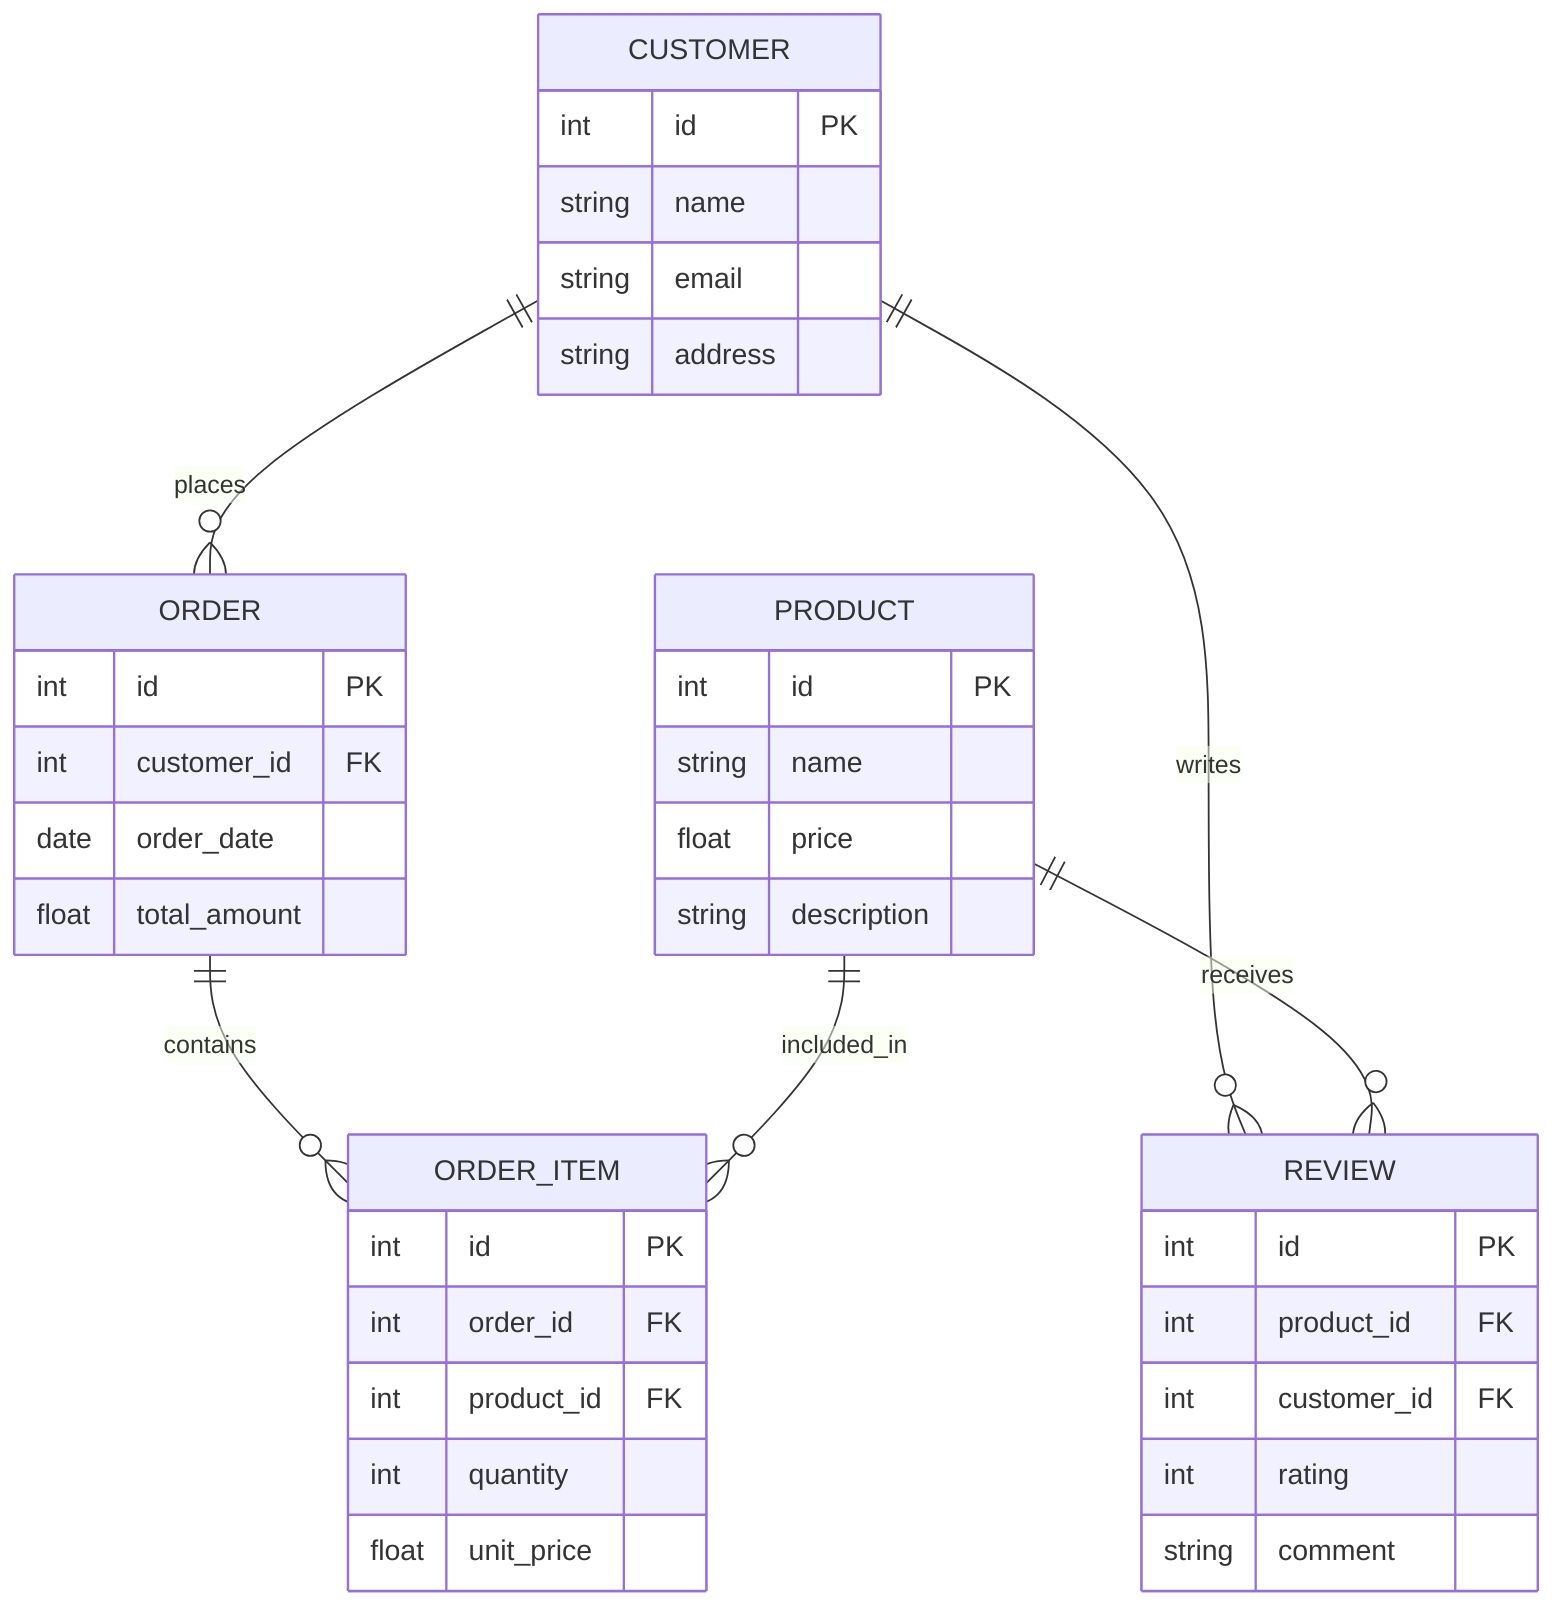 erDiagram
    CUSTOMER {
        int id PK
        string name
        string email
        string address
    }

    PRODUCT {
        int id PK
        string name
        float price
        string description
    }

    ORDER {
        int id PK
        int customer_id FK
        date order_date
        float total_amount
    }

    ORDER_ITEM {
        int id PK
        int order_id FK
        int product_id FK
        int quantity
        float unit_price
    }

    REVIEW {
        int id PK
        int product_id FK
        int customer_id FK
        int rating
        string comment
    }

    CUSTOMER ||--o{ ORDER : places
    ORDER ||--o{ ORDER_ITEM : contains
    PRODUCT ||--o{ ORDER_ITEM : included_in
    CUSTOMER ||--o{ REVIEW : writes
    PRODUCT ||--o{ REVIEW : receives